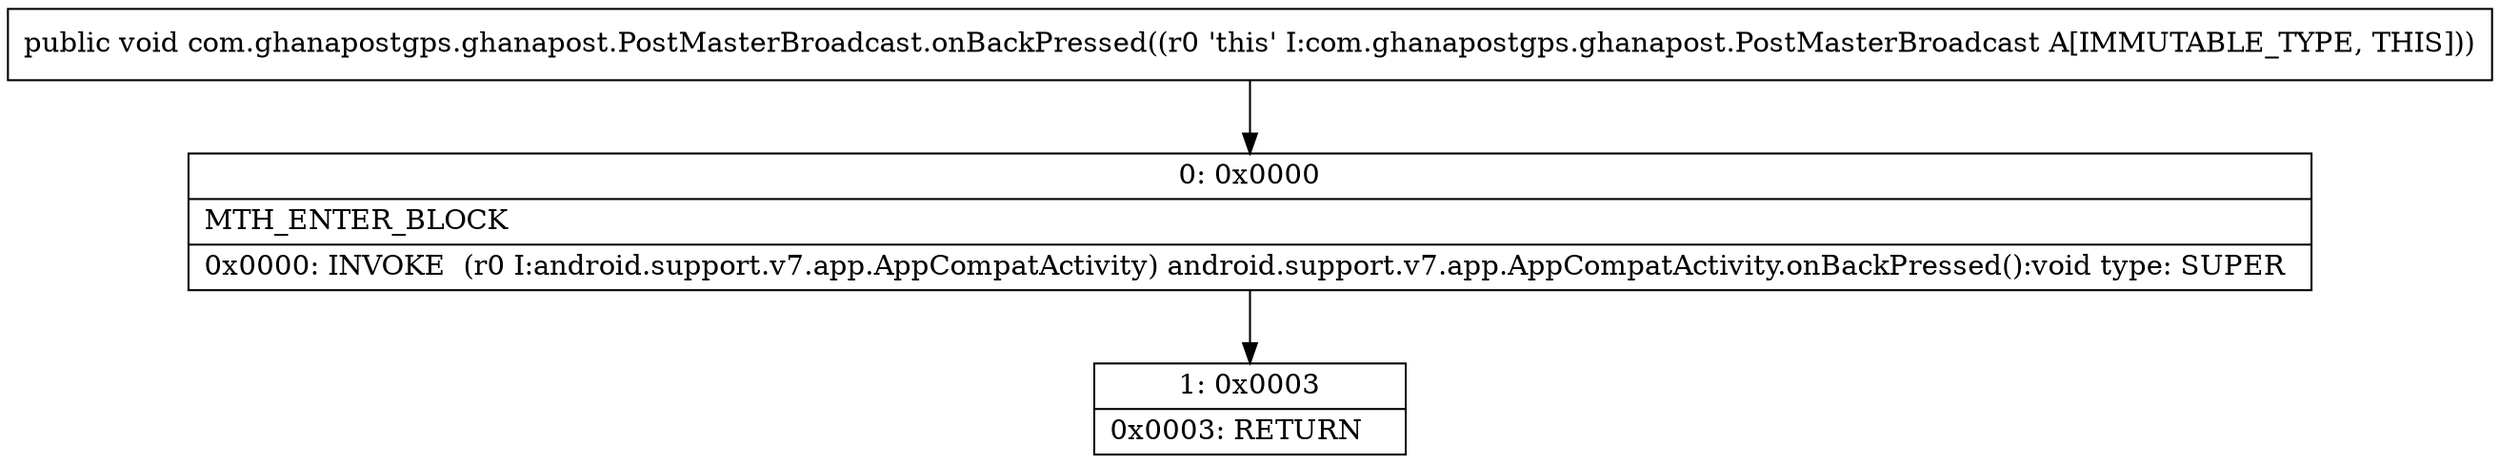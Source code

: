digraph "CFG forcom.ghanapostgps.ghanapost.PostMasterBroadcast.onBackPressed()V" {
Node_0 [shape=record,label="{0\:\ 0x0000|MTH_ENTER_BLOCK\l|0x0000: INVOKE  (r0 I:android.support.v7.app.AppCompatActivity) android.support.v7.app.AppCompatActivity.onBackPressed():void type: SUPER \l}"];
Node_1 [shape=record,label="{1\:\ 0x0003|0x0003: RETURN   \l}"];
MethodNode[shape=record,label="{public void com.ghanapostgps.ghanapost.PostMasterBroadcast.onBackPressed((r0 'this' I:com.ghanapostgps.ghanapost.PostMasterBroadcast A[IMMUTABLE_TYPE, THIS])) }"];
MethodNode -> Node_0;
Node_0 -> Node_1;
}

